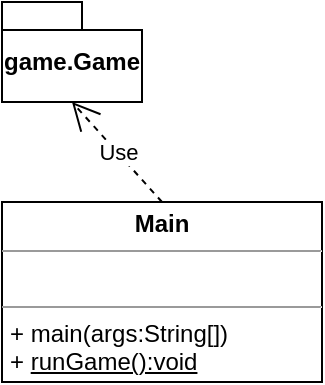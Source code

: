 <mxfile version="21.4.0" type="device">
  <diagram name="Page-1" id="1UqHX61jgkdSL5_CRr61">
    <mxGraphModel dx="281" dy="621" grid="1" gridSize="10" guides="1" tooltips="1" connect="1" arrows="1" fold="1" page="1" pageScale="1" pageWidth="1169" pageHeight="827" math="0" shadow="0">
      <root>
        <mxCell id="0" />
        <mxCell id="1" parent="0" />
        <mxCell id="haCEJEX_KlPt07T0L2ex-2" value="&lt;p style=&quot;margin:0px;margin-top:4px;text-align:center;&quot;&gt;&lt;b&gt;Main&lt;/b&gt;&lt;/p&gt;&lt;hr size=&quot;1&quot;&gt;&lt;p style=&quot;margin:0px;margin-left:4px;&quot;&gt;&lt;br&gt;&lt;/p&gt;&lt;hr size=&quot;1&quot;&gt;&lt;p style=&quot;margin:0px;margin-left:4px;&quot;&gt;+ main(args:String[])&lt;/p&gt;&lt;p style=&quot;margin:0px;margin-left:4px;&quot;&gt;+ &lt;u&gt;runGame():void&lt;/u&gt;&lt;/p&gt;" style="verticalAlign=top;align=left;overflow=fill;fontSize=12;fontFamily=Helvetica;html=1;whiteSpace=wrap;" vertex="1" parent="1">
          <mxGeometry x="390" y="130" width="160" height="90" as="geometry" />
        </mxCell>
        <mxCell id="haCEJEX_KlPt07T0L2ex-3" value="game.Game" style="shape=folder;fontStyle=1;spacingTop=10;tabWidth=40;tabHeight=14;tabPosition=left;html=1;whiteSpace=wrap;" vertex="1" parent="1">
          <mxGeometry x="390" y="30" width="70" height="50" as="geometry" />
        </mxCell>
        <mxCell id="haCEJEX_KlPt07T0L2ex-7" value="Use" style="endArrow=open;endSize=12;dashed=1;html=1;rounded=0;entryX=0.5;entryY=1;entryDx=0;entryDy=0;entryPerimeter=0;exitX=0.5;exitY=0;exitDx=0;exitDy=0;" edge="1" parent="1" source="haCEJEX_KlPt07T0L2ex-2" target="haCEJEX_KlPt07T0L2ex-3">
          <mxGeometry width="160" relative="1" as="geometry">
            <mxPoint x="410" y="320" as="sourcePoint" />
            <mxPoint x="570" y="320" as="targetPoint" />
          </mxGeometry>
        </mxCell>
      </root>
    </mxGraphModel>
  </diagram>
</mxfile>
